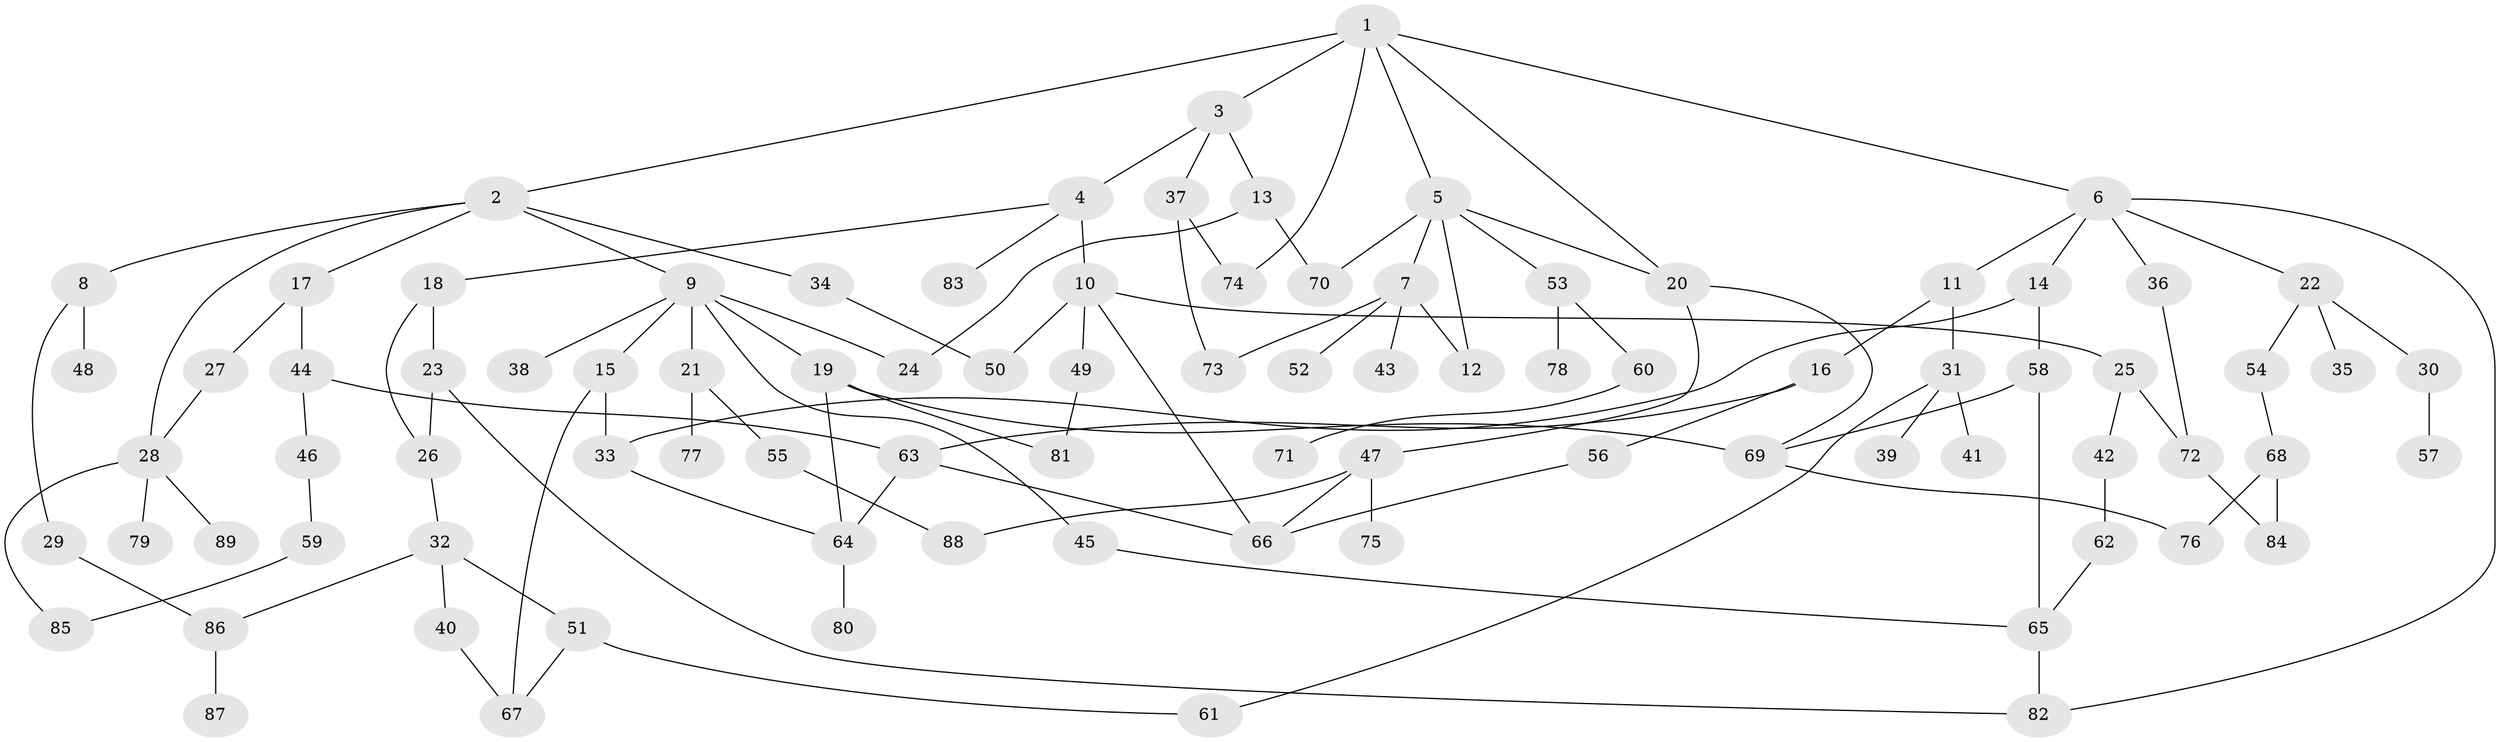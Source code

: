 // coarse degree distribution, {4: 0.17142857142857143, 2: 0.2857142857142857, 1: 0.3142857142857143, 3: 0.08571428571428572, 8: 0.02857142857142857, 6: 0.05714285714285714, 5: 0.02857142857142857, 15: 0.02857142857142857}
// Generated by graph-tools (version 1.1) at 2025/44/03/04/25 21:44:44]
// undirected, 89 vertices, 120 edges
graph export_dot {
graph [start="1"]
  node [color=gray90,style=filled];
  1;
  2;
  3;
  4;
  5;
  6;
  7;
  8;
  9;
  10;
  11;
  12;
  13;
  14;
  15;
  16;
  17;
  18;
  19;
  20;
  21;
  22;
  23;
  24;
  25;
  26;
  27;
  28;
  29;
  30;
  31;
  32;
  33;
  34;
  35;
  36;
  37;
  38;
  39;
  40;
  41;
  42;
  43;
  44;
  45;
  46;
  47;
  48;
  49;
  50;
  51;
  52;
  53;
  54;
  55;
  56;
  57;
  58;
  59;
  60;
  61;
  62;
  63;
  64;
  65;
  66;
  67;
  68;
  69;
  70;
  71;
  72;
  73;
  74;
  75;
  76;
  77;
  78;
  79;
  80;
  81;
  82;
  83;
  84;
  85;
  86;
  87;
  88;
  89;
  1 -- 2;
  1 -- 3;
  1 -- 5;
  1 -- 6;
  1 -- 74;
  1 -- 20;
  2 -- 8;
  2 -- 9;
  2 -- 17;
  2 -- 34;
  2 -- 28;
  3 -- 4;
  3 -- 13;
  3 -- 37;
  4 -- 10;
  4 -- 18;
  4 -- 83;
  5 -- 7;
  5 -- 12;
  5 -- 20;
  5 -- 53;
  5 -- 70;
  6 -- 11;
  6 -- 14;
  6 -- 22;
  6 -- 36;
  6 -- 82;
  7 -- 43;
  7 -- 52;
  7 -- 73;
  7 -- 12;
  8 -- 29;
  8 -- 48;
  9 -- 15;
  9 -- 19;
  9 -- 21;
  9 -- 24;
  9 -- 38;
  9 -- 45;
  10 -- 25;
  10 -- 49;
  10 -- 50;
  10 -- 66;
  11 -- 16;
  11 -- 31;
  13 -- 24;
  13 -- 70;
  14 -- 33;
  14 -- 58;
  15 -- 33;
  15 -- 67;
  16 -- 56;
  16 -- 63;
  17 -- 27;
  17 -- 44;
  18 -- 23;
  18 -- 26;
  19 -- 81;
  19 -- 69;
  19 -- 64;
  20 -- 47;
  20 -- 69;
  21 -- 55;
  21 -- 77;
  22 -- 30;
  22 -- 35;
  22 -- 54;
  23 -- 82;
  23 -- 26;
  25 -- 42;
  25 -- 72;
  26 -- 32;
  27 -- 28;
  28 -- 79;
  28 -- 85;
  28 -- 89;
  29 -- 86;
  30 -- 57;
  31 -- 39;
  31 -- 41;
  31 -- 61;
  32 -- 40;
  32 -- 51;
  32 -- 86;
  33 -- 64;
  34 -- 50;
  36 -- 72;
  37 -- 73;
  37 -- 74;
  40 -- 67;
  42 -- 62;
  44 -- 46;
  44 -- 63;
  45 -- 65;
  46 -- 59;
  47 -- 66;
  47 -- 75;
  47 -- 88;
  49 -- 81;
  51 -- 61;
  51 -- 67;
  53 -- 60;
  53 -- 78;
  54 -- 68;
  55 -- 88;
  56 -- 66;
  58 -- 65;
  58 -- 69;
  59 -- 85;
  60 -- 71;
  62 -- 65;
  63 -- 64;
  63 -- 66;
  64 -- 80;
  65 -- 82;
  68 -- 84;
  68 -- 76;
  69 -- 76;
  72 -- 84;
  86 -- 87;
}
